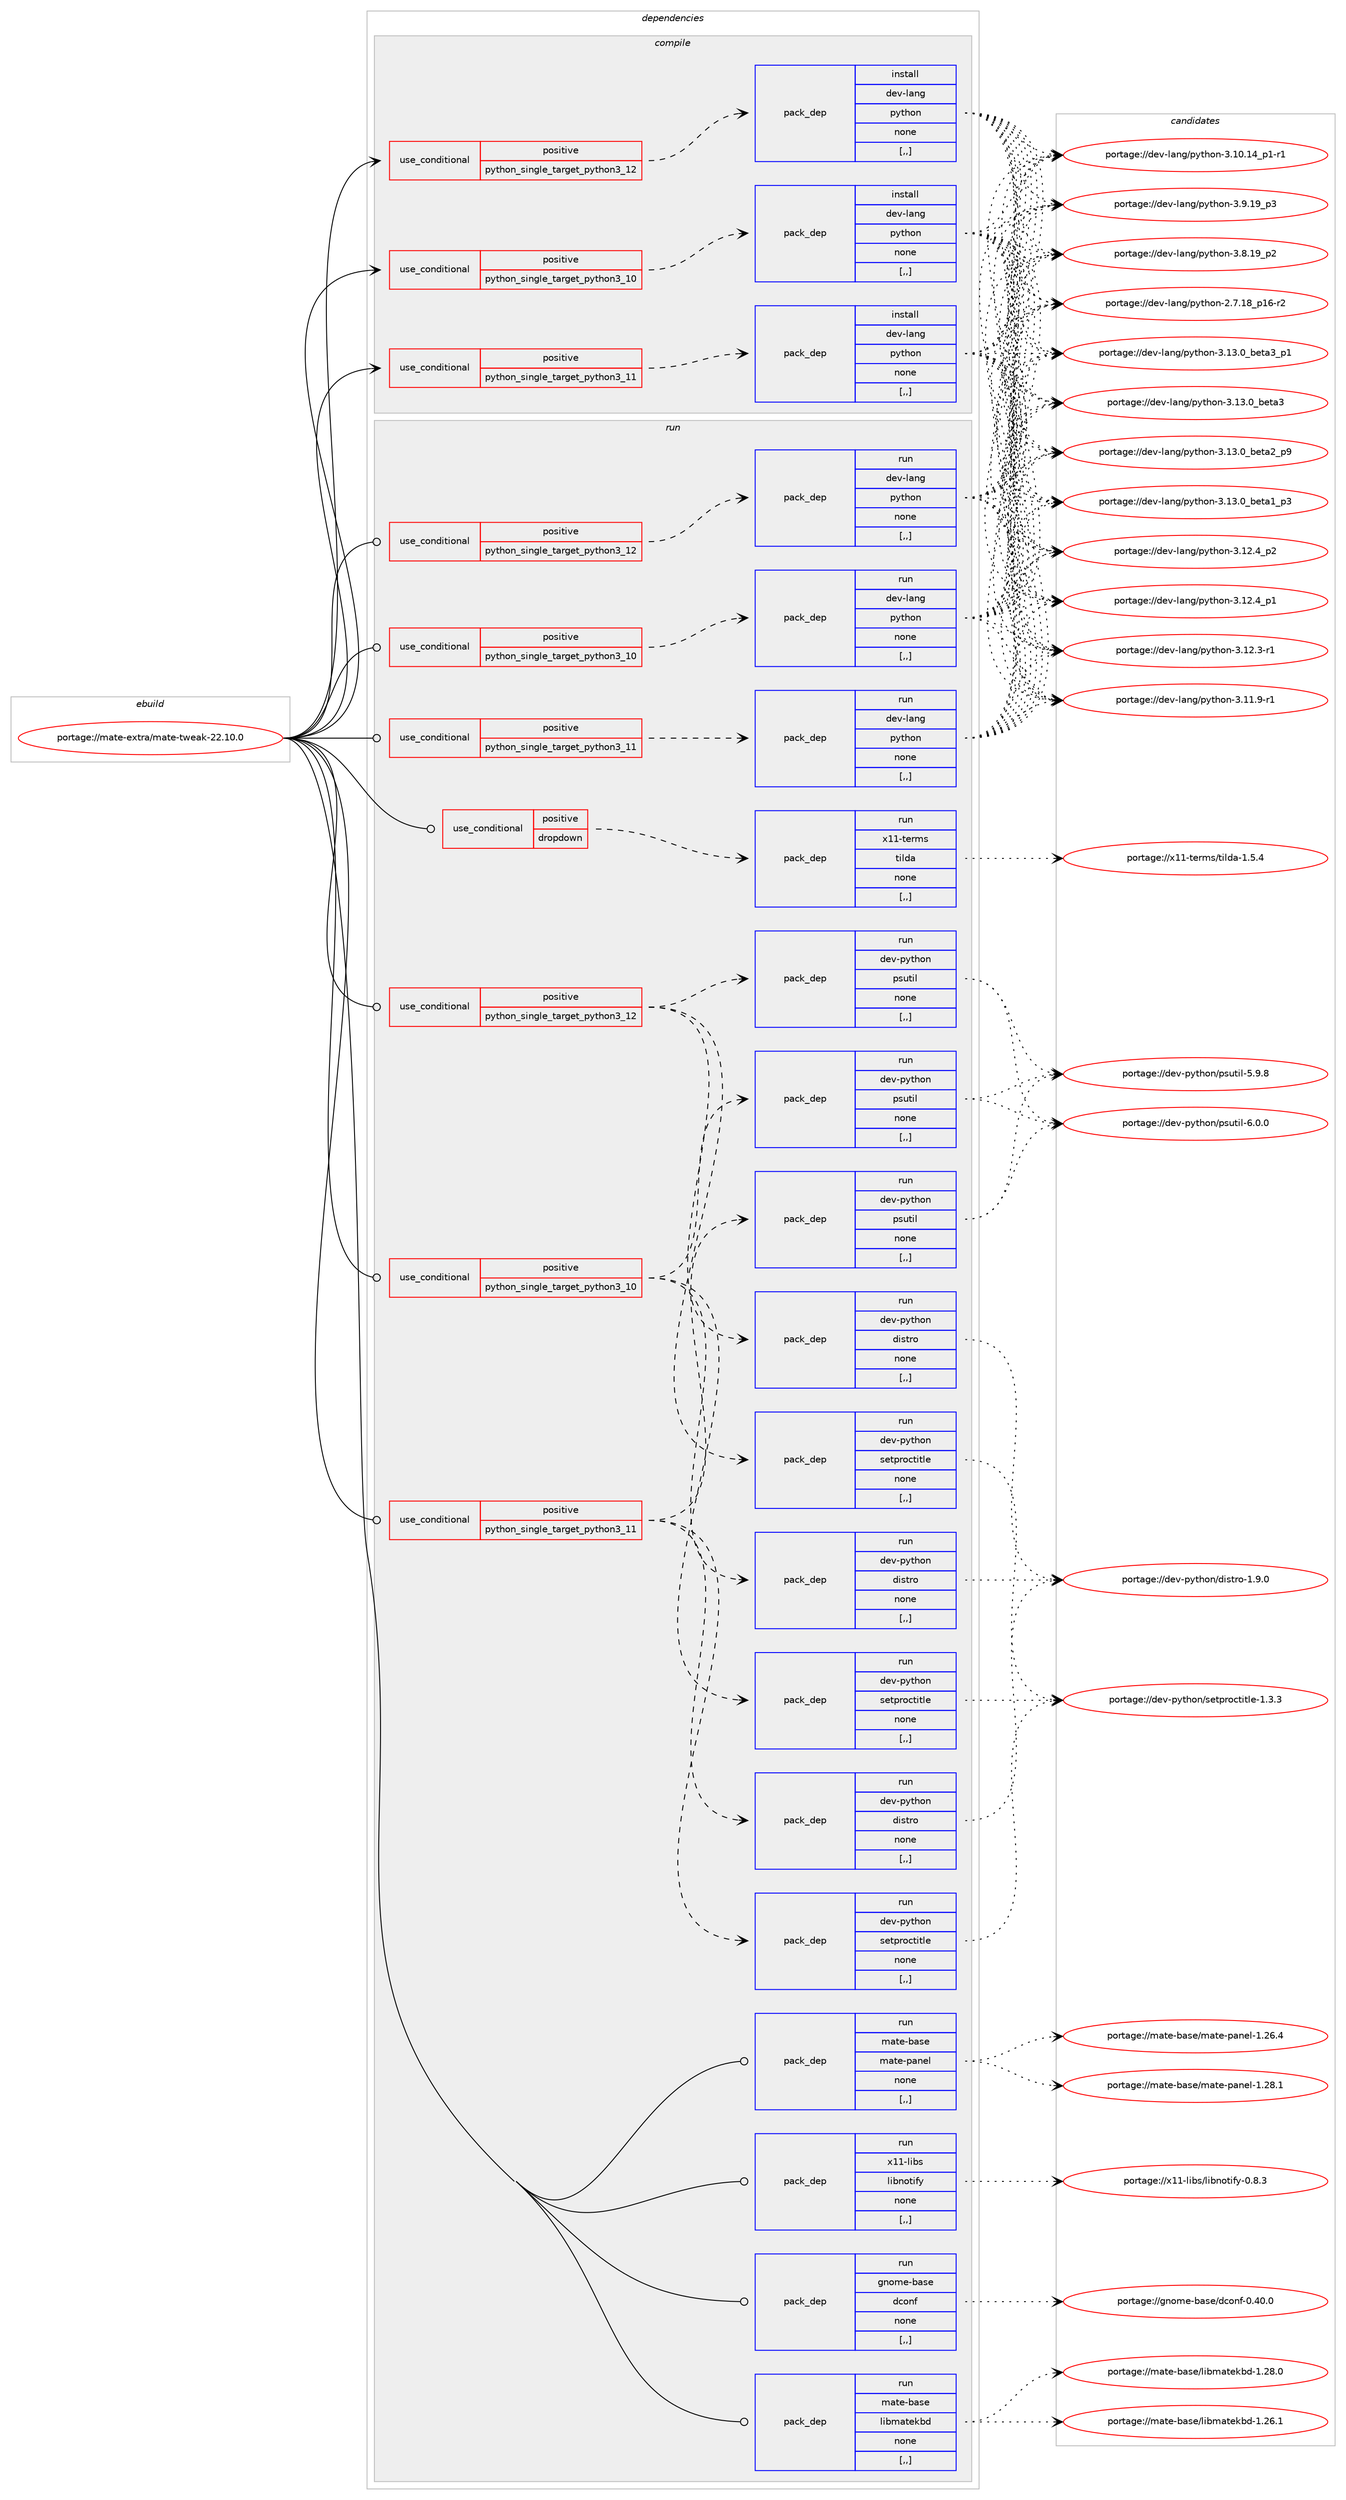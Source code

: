 digraph prolog {

# *************
# Graph options
# *************

newrank=true;
concentrate=true;
compound=true;
graph [rankdir=LR,fontname=Helvetica,fontsize=10,ranksep=1.5];#, ranksep=2.5, nodesep=0.2];
edge  [arrowhead=vee];
node  [fontname=Helvetica,fontsize=10];

# **********
# The ebuild
# **********

subgraph cluster_leftcol {
color=gray;
label=<<i>ebuild</i>>;
id [label="portage://mate-extra/mate-tweak-22.10.0", color=red, width=4, href="../mate-extra/mate-tweak-22.10.0.svg"];
}

# ****************
# The dependencies
# ****************

subgraph cluster_midcol {
color=gray;
label=<<i>dependencies</i>>;
subgraph cluster_compile {
fillcolor="#eeeeee";
style=filled;
label=<<i>compile</i>>;
subgraph cond70923 {
dependency282351 [label=<<TABLE BORDER="0" CELLBORDER="1" CELLSPACING="0" CELLPADDING="4"><TR><TD ROWSPAN="3" CELLPADDING="10">use_conditional</TD></TR><TR><TD>positive</TD></TR><TR><TD>python_single_target_python3_10</TD></TR></TABLE>>, shape=none, color=red];
subgraph pack209093 {
dependency282352 [label=<<TABLE BORDER="0" CELLBORDER="1" CELLSPACING="0" CELLPADDING="4" WIDTH="220"><TR><TD ROWSPAN="6" CELLPADDING="30">pack_dep</TD></TR><TR><TD WIDTH="110">install</TD></TR><TR><TD>dev-lang</TD></TR><TR><TD>python</TD></TR><TR><TD>none</TD></TR><TR><TD>[,,]</TD></TR></TABLE>>, shape=none, color=blue];
}
dependency282351:e -> dependency282352:w [weight=20,style="dashed",arrowhead="vee"];
}
id:e -> dependency282351:w [weight=20,style="solid",arrowhead="vee"];
subgraph cond70924 {
dependency282353 [label=<<TABLE BORDER="0" CELLBORDER="1" CELLSPACING="0" CELLPADDING="4"><TR><TD ROWSPAN="3" CELLPADDING="10">use_conditional</TD></TR><TR><TD>positive</TD></TR><TR><TD>python_single_target_python3_11</TD></TR></TABLE>>, shape=none, color=red];
subgraph pack209094 {
dependency282354 [label=<<TABLE BORDER="0" CELLBORDER="1" CELLSPACING="0" CELLPADDING="4" WIDTH="220"><TR><TD ROWSPAN="6" CELLPADDING="30">pack_dep</TD></TR><TR><TD WIDTH="110">install</TD></TR><TR><TD>dev-lang</TD></TR><TR><TD>python</TD></TR><TR><TD>none</TD></TR><TR><TD>[,,]</TD></TR></TABLE>>, shape=none, color=blue];
}
dependency282353:e -> dependency282354:w [weight=20,style="dashed",arrowhead="vee"];
}
id:e -> dependency282353:w [weight=20,style="solid",arrowhead="vee"];
subgraph cond70925 {
dependency282355 [label=<<TABLE BORDER="0" CELLBORDER="1" CELLSPACING="0" CELLPADDING="4"><TR><TD ROWSPAN="3" CELLPADDING="10">use_conditional</TD></TR><TR><TD>positive</TD></TR><TR><TD>python_single_target_python3_12</TD></TR></TABLE>>, shape=none, color=red];
subgraph pack209095 {
dependency282356 [label=<<TABLE BORDER="0" CELLBORDER="1" CELLSPACING="0" CELLPADDING="4" WIDTH="220"><TR><TD ROWSPAN="6" CELLPADDING="30">pack_dep</TD></TR><TR><TD WIDTH="110">install</TD></TR><TR><TD>dev-lang</TD></TR><TR><TD>python</TD></TR><TR><TD>none</TD></TR><TR><TD>[,,]</TD></TR></TABLE>>, shape=none, color=blue];
}
dependency282355:e -> dependency282356:w [weight=20,style="dashed",arrowhead="vee"];
}
id:e -> dependency282355:w [weight=20,style="solid",arrowhead="vee"];
}
subgraph cluster_compileandrun {
fillcolor="#eeeeee";
style=filled;
label=<<i>compile and run</i>>;
}
subgraph cluster_run {
fillcolor="#eeeeee";
style=filled;
label=<<i>run</i>>;
subgraph cond70926 {
dependency282357 [label=<<TABLE BORDER="0" CELLBORDER="1" CELLSPACING="0" CELLPADDING="4"><TR><TD ROWSPAN="3" CELLPADDING="10">use_conditional</TD></TR><TR><TD>positive</TD></TR><TR><TD>dropdown</TD></TR></TABLE>>, shape=none, color=red];
subgraph pack209096 {
dependency282358 [label=<<TABLE BORDER="0" CELLBORDER="1" CELLSPACING="0" CELLPADDING="4" WIDTH="220"><TR><TD ROWSPAN="6" CELLPADDING="30">pack_dep</TD></TR><TR><TD WIDTH="110">run</TD></TR><TR><TD>x11-terms</TD></TR><TR><TD>tilda</TD></TR><TR><TD>none</TD></TR><TR><TD>[,,]</TD></TR></TABLE>>, shape=none, color=blue];
}
dependency282357:e -> dependency282358:w [weight=20,style="dashed",arrowhead="vee"];
}
id:e -> dependency282357:w [weight=20,style="solid",arrowhead="odot"];
subgraph cond70927 {
dependency282359 [label=<<TABLE BORDER="0" CELLBORDER="1" CELLSPACING="0" CELLPADDING="4"><TR><TD ROWSPAN="3" CELLPADDING="10">use_conditional</TD></TR><TR><TD>positive</TD></TR><TR><TD>python_single_target_python3_10</TD></TR></TABLE>>, shape=none, color=red];
subgraph pack209097 {
dependency282360 [label=<<TABLE BORDER="0" CELLBORDER="1" CELLSPACING="0" CELLPADDING="4" WIDTH="220"><TR><TD ROWSPAN="6" CELLPADDING="30">pack_dep</TD></TR><TR><TD WIDTH="110">run</TD></TR><TR><TD>dev-lang</TD></TR><TR><TD>python</TD></TR><TR><TD>none</TD></TR><TR><TD>[,,]</TD></TR></TABLE>>, shape=none, color=blue];
}
dependency282359:e -> dependency282360:w [weight=20,style="dashed",arrowhead="vee"];
}
id:e -> dependency282359:w [weight=20,style="solid",arrowhead="odot"];
subgraph cond70928 {
dependency282361 [label=<<TABLE BORDER="0" CELLBORDER="1" CELLSPACING="0" CELLPADDING="4"><TR><TD ROWSPAN="3" CELLPADDING="10">use_conditional</TD></TR><TR><TD>positive</TD></TR><TR><TD>python_single_target_python3_10</TD></TR></TABLE>>, shape=none, color=red];
subgraph pack209098 {
dependency282362 [label=<<TABLE BORDER="0" CELLBORDER="1" CELLSPACING="0" CELLPADDING="4" WIDTH="220"><TR><TD ROWSPAN="6" CELLPADDING="30">pack_dep</TD></TR><TR><TD WIDTH="110">run</TD></TR><TR><TD>dev-python</TD></TR><TR><TD>distro</TD></TR><TR><TD>none</TD></TR><TR><TD>[,,]</TD></TR></TABLE>>, shape=none, color=blue];
}
dependency282361:e -> dependency282362:w [weight=20,style="dashed",arrowhead="vee"];
subgraph pack209099 {
dependency282363 [label=<<TABLE BORDER="0" CELLBORDER="1" CELLSPACING="0" CELLPADDING="4" WIDTH="220"><TR><TD ROWSPAN="6" CELLPADDING="30">pack_dep</TD></TR><TR><TD WIDTH="110">run</TD></TR><TR><TD>dev-python</TD></TR><TR><TD>psutil</TD></TR><TR><TD>none</TD></TR><TR><TD>[,,]</TD></TR></TABLE>>, shape=none, color=blue];
}
dependency282361:e -> dependency282363:w [weight=20,style="dashed",arrowhead="vee"];
subgraph pack209100 {
dependency282364 [label=<<TABLE BORDER="0" CELLBORDER="1" CELLSPACING="0" CELLPADDING="4" WIDTH="220"><TR><TD ROWSPAN="6" CELLPADDING="30">pack_dep</TD></TR><TR><TD WIDTH="110">run</TD></TR><TR><TD>dev-python</TD></TR><TR><TD>setproctitle</TD></TR><TR><TD>none</TD></TR><TR><TD>[,,]</TD></TR></TABLE>>, shape=none, color=blue];
}
dependency282361:e -> dependency282364:w [weight=20,style="dashed",arrowhead="vee"];
}
id:e -> dependency282361:w [weight=20,style="solid",arrowhead="odot"];
subgraph cond70929 {
dependency282365 [label=<<TABLE BORDER="0" CELLBORDER="1" CELLSPACING="0" CELLPADDING="4"><TR><TD ROWSPAN="3" CELLPADDING="10">use_conditional</TD></TR><TR><TD>positive</TD></TR><TR><TD>python_single_target_python3_11</TD></TR></TABLE>>, shape=none, color=red];
subgraph pack209101 {
dependency282366 [label=<<TABLE BORDER="0" CELLBORDER="1" CELLSPACING="0" CELLPADDING="4" WIDTH="220"><TR><TD ROWSPAN="6" CELLPADDING="30">pack_dep</TD></TR><TR><TD WIDTH="110">run</TD></TR><TR><TD>dev-lang</TD></TR><TR><TD>python</TD></TR><TR><TD>none</TD></TR><TR><TD>[,,]</TD></TR></TABLE>>, shape=none, color=blue];
}
dependency282365:e -> dependency282366:w [weight=20,style="dashed",arrowhead="vee"];
}
id:e -> dependency282365:w [weight=20,style="solid",arrowhead="odot"];
subgraph cond70930 {
dependency282367 [label=<<TABLE BORDER="0" CELLBORDER="1" CELLSPACING="0" CELLPADDING="4"><TR><TD ROWSPAN="3" CELLPADDING="10">use_conditional</TD></TR><TR><TD>positive</TD></TR><TR><TD>python_single_target_python3_11</TD></TR></TABLE>>, shape=none, color=red];
subgraph pack209102 {
dependency282368 [label=<<TABLE BORDER="0" CELLBORDER="1" CELLSPACING="0" CELLPADDING="4" WIDTH="220"><TR><TD ROWSPAN="6" CELLPADDING="30">pack_dep</TD></TR><TR><TD WIDTH="110">run</TD></TR><TR><TD>dev-python</TD></TR><TR><TD>distro</TD></TR><TR><TD>none</TD></TR><TR><TD>[,,]</TD></TR></TABLE>>, shape=none, color=blue];
}
dependency282367:e -> dependency282368:w [weight=20,style="dashed",arrowhead="vee"];
subgraph pack209103 {
dependency282369 [label=<<TABLE BORDER="0" CELLBORDER="1" CELLSPACING="0" CELLPADDING="4" WIDTH="220"><TR><TD ROWSPAN="6" CELLPADDING="30">pack_dep</TD></TR><TR><TD WIDTH="110">run</TD></TR><TR><TD>dev-python</TD></TR><TR><TD>psutil</TD></TR><TR><TD>none</TD></TR><TR><TD>[,,]</TD></TR></TABLE>>, shape=none, color=blue];
}
dependency282367:e -> dependency282369:w [weight=20,style="dashed",arrowhead="vee"];
subgraph pack209104 {
dependency282370 [label=<<TABLE BORDER="0" CELLBORDER="1" CELLSPACING="0" CELLPADDING="4" WIDTH="220"><TR><TD ROWSPAN="6" CELLPADDING="30">pack_dep</TD></TR><TR><TD WIDTH="110">run</TD></TR><TR><TD>dev-python</TD></TR><TR><TD>setproctitle</TD></TR><TR><TD>none</TD></TR><TR><TD>[,,]</TD></TR></TABLE>>, shape=none, color=blue];
}
dependency282367:e -> dependency282370:w [weight=20,style="dashed",arrowhead="vee"];
}
id:e -> dependency282367:w [weight=20,style="solid",arrowhead="odot"];
subgraph cond70931 {
dependency282371 [label=<<TABLE BORDER="0" CELLBORDER="1" CELLSPACING="0" CELLPADDING="4"><TR><TD ROWSPAN="3" CELLPADDING="10">use_conditional</TD></TR><TR><TD>positive</TD></TR><TR><TD>python_single_target_python3_12</TD></TR></TABLE>>, shape=none, color=red];
subgraph pack209105 {
dependency282372 [label=<<TABLE BORDER="0" CELLBORDER="1" CELLSPACING="0" CELLPADDING="4" WIDTH="220"><TR><TD ROWSPAN="6" CELLPADDING="30">pack_dep</TD></TR><TR><TD WIDTH="110">run</TD></TR><TR><TD>dev-lang</TD></TR><TR><TD>python</TD></TR><TR><TD>none</TD></TR><TR><TD>[,,]</TD></TR></TABLE>>, shape=none, color=blue];
}
dependency282371:e -> dependency282372:w [weight=20,style="dashed",arrowhead="vee"];
}
id:e -> dependency282371:w [weight=20,style="solid",arrowhead="odot"];
subgraph cond70932 {
dependency282373 [label=<<TABLE BORDER="0" CELLBORDER="1" CELLSPACING="0" CELLPADDING="4"><TR><TD ROWSPAN="3" CELLPADDING="10">use_conditional</TD></TR><TR><TD>positive</TD></TR><TR><TD>python_single_target_python3_12</TD></TR></TABLE>>, shape=none, color=red];
subgraph pack209106 {
dependency282374 [label=<<TABLE BORDER="0" CELLBORDER="1" CELLSPACING="0" CELLPADDING="4" WIDTH="220"><TR><TD ROWSPAN="6" CELLPADDING="30">pack_dep</TD></TR><TR><TD WIDTH="110">run</TD></TR><TR><TD>dev-python</TD></TR><TR><TD>distro</TD></TR><TR><TD>none</TD></TR><TR><TD>[,,]</TD></TR></TABLE>>, shape=none, color=blue];
}
dependency282373:e -> dependency282374:w [weight=20,style="dashed",arrowhead="vee"];
subgraph pack209107 {
dependency282375 [label=<<TABLE BORDER="0" CELLBORDER="1" CELLSPACING="0" CELLPADDING="4" WIDTH="220"><TR><TD ROWSPAN="6" CELLPADDING="30">pack_dep</TD></TR><TR><TD WIDTH="110">run</TD></TR><TR><TD>dev-python</TD></TR><TR><TD>psutil</TD></TR><TR><TD>none</TD></TR><TR><TD>[,,]</TD></TR></TABLE>>, shape=none, color=blue];
}
dependency282373:e -> dependency282375:w [weight=20,style="dashed",arrowhead="vee"];
subgraph pack209108 {
dependency282376 [label=<<TABLE BORDER="0" CELLBORDER="1" CELLSPACING="0" CELLPADDING="4" WIDTH="220"><TR><TD ROWSPAN="6" CELLPADDING="30">pack_dep</TD></TR><TR><TD WIDTH="110">run</TD></TR><TR><TD>dev-python</TD></TR><TR><TD>setproctitle</TD></TR><TR><TD>none</TD></TR><TR><TD>[,,]</TD></TR></TABLE>>, shape=none, color=blue];
}
dependency282373:e -> dependency282376:w [weight=20,style="dashed",arrowhead="vee"];
}
id:e -> dependency282373:w [weight=20,style="solid",arrowhead="odot"];
subgraph pack209109 {
dependency282377 [label=<<TABLE BORDER="0" CELLBORDER="1" CELLSPACING="0" CELLPADDING="4" WIDTH="220"><TR><TD ROWSPAN="6" CELLPADDING="30">pack_dep</TD></TR><TR><TD WIDTH="110">run</TD></TR><TR><TD>gnome-base</TD></TR><TR><TD>dconf</TD></TR><TR><TD>none</TD></TR><TR><TD>[,,]</TD></TR></TABLE>>, shape=none, color=blue];
}
id:e -> dependency282377:w [weight=20,style="solid",arrowhead="odot"];
subgraph pack209110 {
dependency282378 [label=<<TABLE BORDER="0" CELLBORDER="1" CELLSPACING="0" CELLPADDING="4" WIDTH="220"><TR><TD ROWSPAN="6" CELLPADDING="30">pack_dep</TD></TR><TR><TD WIDTH="110">run</TD></TR><TR><TD>mate-base</TD></TR><TR><TD>libmatekbd</TD></TR><TR><TD>none</TD></TR><TR><TD>[,,]</TD></TR></TABLE>>, shape=none, color=blue];
}
id:e -> dependency282378:w [weight=20,style="solid",arrowhead="odot"];
subgraph pack209111 {
dependency282379 [label=<<TABLE BORDER="0" CELLBORDER="1" CELLSPACING="0" CELLPADDING="4" WIDTH="220"><TR><TD ROWSPAN="6" CELLPADDING="30">pack_dep</TD></TR><TR><TD WIDTH="110">run</TD></TR><TR><TD>mate-base</TD></TR><TR><TD>mate-panel</TD></TR><TR><TD>none</TD></TR><TR><TD>[,,]</TD></TR></TABLE>>, shape=none, color=blue];
}
id:e -> dependency282379:w [weight=20,style="solid",arrowhead="odot"];
subgraph pack209112 {
dependency282380 [label=<<TABLE BORDER="0" CELLBORDER="1" CELLSPACING="0" CELLPADDING="4" WIDTH="220"><TR><TD ROWSPAN="6" CELLPADDING="30">pack_dep</TD></TR><TR><TD WIDTH="110">run</TD></TR><TR><TD>x11-libs</TD></TR><TR><TD>libnotify</TD></TR><TR><TD>none</TD></TR><TR><TD>[,,]</TD></TR></TABLE>>, shape=none, color=blue];
}
id:e -> dependency282380:w [weight=20,style="solid",arrowhead="odot"];
}
}

# **************
# The candidates
# **************

subgraph cluster_choices {
rank=same;
color=gray;
label=<<i>candidates</i>>;

subgraph choice209093 {
color=black;
nodesep=1;
choice10010111845108971101034711212111610411111045514649514648959810111697519511249 [label="portage://dev-lang/python-3.13.0_beta3_p1", color=red, width=4,href="../dev-lang/python-3.13.0_beta3_p1.svg"];
choice1001011184510897110103471121211161041111104551464951464895981011169751 [label="portage://dev-lang/python-3.13.0_beta3", color=red, width=4,href="../dev-lang/python-3.13.0_beta3.svg"];
choice10010111845108971101034711212111610411111045514649514648959810111697509511257 [label="portage://dev-lang/python-3.13.0_beta2_p9", color=red, width=4,href="../dev-lang/python-3.13.0_beta2_p9.svg"];
choice10010111845108971101034711212111610411111045514649514648959810111697499511251 [label="portage://dev-lang/python-3.13.0_beta1_p3", color=red, width=4,href="../dev-lang/python-3.13.0_beta1_p3.svg"];
choice100101118451089711010347112121116104111110455146495046529511250 [label="portage://dev-lang/python-3.12.4_p2", color=red, width=4,href="../dev-lang/python-3.12.4_p2.svg"];
choice100101118451089711010347112121116104111110455146495046529511249 [label="portage://dev-lang/python-3.12.4_p1", color=red, width=4,href="../dev-lang/python-3.12.4_p1.svg"];
choice100101118451089711010347112121116104111110455146495046514511449 [label="portage://dev-lang/python-3.12.3-r1", color=red, width=4,href="../dev-lang/python-3.12.3-r1.svg"];
choice100101118451089711010347112121116104111110455146494946574511449 [label="portage://dev-lang/python-3.11.9-r1", color=red, width=4,href="../dev-lang/python-3.11.9-r1.svg"];
choice100101118451089711010347112121116104111110455146494846495295112494511449 [label="portage://dev-lang/python-3.10.14_p1-r1", color=red, width=4,href="../dev-lang/python-3.10.14_p1-r1.svg"];
choice100101118451089711010347112121116104111110455146574649579511251 [label="portage://dev-lang/python-3.9.19_p3", color=red, width=4,href="../dev-lang/python-3.9.19_p3.svg"];
choice100101118451089711010347112121116104111110455146564649579511250 [label="portage://dev-lang/python-3.8.19_p2", color=red, width=4,href="../dev-lang/python-3.8.19_p2.svg"];
choice100101118451089711010347112121116104111110455046554649569511249544511450 [label="portage://dev-lang/python-2.7.18_p16-r2", color=red, width=4,href="../dev-lang/python-2.7.18_p16-r2.svg"];
dependency282352:e -> choice10010111845108971101034711212111610411111045514649514648959810111697519511249:w [style=dotted,weight="100"];
dependency282352:e -> choice1001011184510897110103471121211161041111104551464951464895981011169751:w [style=dotted,weight="100"];
dependency282352:e -> choice10010111845108971101034711212111610411111045514649514648959810111697509511257:w [style=dotted,weight="100"];
dependency282352:e -> choice10010111845108971101034711212111610411111045514649514648959810111697499511251:w [style=dotted,weight="100"];
dependency282352:e -> choice100101118451089711010347112121116104111110455146495046529511250:w [style=dotted,weight="100"];
dependency282352:e -> choice100101118451089711010347112121116104111110455146495046529511249:w [style=dotted,weight="100"];
dependency282352:e -> choice100101118451089711010347112121116104111110455146495046514511449:w [style=dotted,weight="100"];
dependency282352:e -> choice100101118451089711010347112121116104111110455146494946574511449:w [style=dotted,weight="100"];
dependency282352:e -> choice100101118451089711010347112121116104111110455146494846495295112494511449:w [style=dotted,weight="100"];
dependency282352:e -> choice100101118451089711010347112121116104111110455146574649579511251:w [style=dotted,weight="100"];
dependency282352:e -> choice100101118451089711010347112121116104111110455146564649579511250:w [style=dotted,weight="100"];
dependency282352:e -> choice100101118451089711010347112121116104111110455046554649569511249544511450:w [style=dotted,weight="100"];
}
subgraph choice209094 {
color=black;
nodesep=1;
choice10010111845108971101034711212111610411111045514649514648959810111697519511249 [label="portage://dev-lang/python-3.13.0_beta3_p1", color=red, width=4,href="../dev-lang/python-3.13.0_beta3_p1.svg"];
choice1001011184510897110103471121211161041111104551464951464895981011169751 [label="portage://dev-lang/python-3.13.0_beta3", color=red, width=4,href="../dev-lang/python-3.13.0_beta3.svg"];
choice10010111845108971101034711212111610411111045514649514648959810111697509511257 [label="portage://dev-lang/python-3.13.0_beta2_p9", color=red, width=4,href="../dev-lang/python-3.13.0_beta2_p9.svg"];
choice10010111845108971101034711212111610411111045514649514648959810111697499511251 [label="portage://dev-lang/python-3.13.0_beta1_p3", color=red, width=4,href="../dev-lang/python-3.13.0_beta1_p3.svg"];
choice100101118451089711010347112121116104111110455146495046529511250 [label="portage://dev-lang/python-3.12.4_p2", color=red, width=4,href="../dev-lang/python-3.12.4_p2.svg"];
choice100101118451089711010347112121116104111110455146495046529511249 [label="portage://dev-lang/python-3.12.4_p1", color=red, width=4,href="../dev-lang/python-3.12.4_p1.svg"];
choice100101118451089711010347112121116104111110455146495046514511449 [label="portage://dev-lang/python-3.12.3-r1", color=red, width=4,href="../dev-lang/python-3.12.3-r1.svg"];
choice100101118451089711010347112121116104111110455146494946574511449 [label="portage://dev-lang/python-3.11.9-r1", color=red, width=4,href="../dev-lang/python-3.11.9-r1.svg"];
choice100101118451089711010347112121116104111110455146494846495295112494511449 [label="portage://dev-lang/python-3.10.14_p1-r1", color=red, width=4,href="../dev-lang/python-3.10.14_p1-r1.svg"];
choice100101118451089711010347112121116104111110455146574649579511251 [label="portage://dev-lang/python-3.9.19_p3", color=red, width=4,href="../dev-lang/python-3.9.19_p3.svg"];
choice100101118451089711010347112121116104111110455146564649579511250 [label="portage://dev-lang/python-3.8.19_p2", color=red, width=4,href="../dev-lang/python-3.8.19_p2.svg"];
choice100101118451089711010347112121116104111110455046554649569511249544511450 [label="portage://dev-lang/python-2.7.18_p16-r2", color=red, width=4,href="../dev-lang/python-2.7.18_p16-r2.svg"];
dependency282354:e -> choice10010111845108971101034711212111610411111045514649514648959810111697519511249:w [style=dotted,weight="100"];
dependency282354:e -> choice1001011184510897110103471121211161041111104551464951464895981011169751:w [style=dotted,weight="100"];
dependency282354:e -> choice10010111845108971101034711212111610411111045514649514648959810111697509511257:w [style=dotted,weight="100"];
dependency282354:e -> choice10010111845108971101034711212111610411111045514649514648959810111697499511251:w [style=dotted,weight="100"];
dependency282354:e -> choice100101118451089711010347112121116104111110455146495046529511250:w [style=dotted,weight="100"];
dependency282354:e -> choice100101118451089711010347112121116104111110455146495046529511249:w [style=dotted,weight="100"];
dependency282354:e -> choice100101118451089711010347112121116104111110455146495046514511449:w [style=dotted,weight="100"];
dependency282354:e -> choice100101118451089711010347112121116104111110455146494946574511449:w [style=dotted,weight="100"];
dependency282354:e -> choice100101118451089711010347112121116104111110455146494846495295112494511449:w [style=dotted,weight="100"];
dependency282354:e -> choice100101118451089711010347112121116104111110455146574649579511251:w [style=dotted,weight="100"];
dependency282354:e -> choice100101118451089711010347112121116104111110455146564649579511250:w [style=dotted,weight="100"];
dependency282354:e -> choice100101118451089711010347112121116104111110455046554649569511249544511450:w [style=dotted,weight="100"];
}
subgraph choice209095 {
color=black;
nodesep=1;
choice10010111845108971101034711212111610411111045514649514648959810111697519511249 [label="portage://dev-lang/python-3.13.0_beta3_p1", color=red, width=4,href="../dev-lang/python-3.13.0_beta3_p1.svg"];
choice1001011184510897110103471121211161041111104551464951464895981011169751 [label="portage://dev-lang/python-3.13.0_beta3", color=red, width=4,href="../dev-lang/python-3.13.0_beta3.svg"];
choice10010111845108971101034711212111610411111045514649514648959810111697509511257 [label="portage://dev-lang/python-3.13.0_beta2_p9", color=red, width=4,href="../dev-lang/python-3.13.0_beta2_p9.svg"];
choice10010111845108971101034711212111610411111045514649514648959810111697499511251 [label="portage://dev-lang/python-3.13.0_beta1_p3", color=red, width=4,href="../dev-lang/python-3.13.0_beta1_p3.svg"];
choice100101118451089711010347112121116104111110455146495046529511250 [label="portage://dev-lang/python-3.12.4_p2", color=red, width=4,href="../dev-lang/python-3.12.4_p2.svg"];
choice100101118451089711010347112121116104111110455146495046529511249 [label="portage://dev-lang/python-3.12.4_p1", color=red, width=4,href="../dev-lang/python-3.12.4_p1.svg"];
choice100101118451089711010347112121116104111110455146495046514511449 [label="portage://dev-lang/python-3.12.3-r1", color=red, width=4,href="../dev-lang/python-3.12.3-r1.svg"];
choice100101118451089711010347112121116104111110455146494946574511449 [label="portage://dev-lang/python-3.11.9-r1", color=red, width=4,href="../dev-lang/python-3.11.9-r1.svg"];
choice100101118451089711010347112121116104111110455146494846495295112494511449 [label="portage://dev-lang/python-3.10.14_p1-r1", color=red, width=4,href="../dev-lang/python-3.10.14_p1-r1.svg"];
choice100101118451089711010347112121116104111110455146574649579511251 [label="portage://dev-lang/python-3.9.19_p3", color=red, width=4,href="../dev-lang/python-3.9.19_p3.svg"];
choice100101118451089711010347112121116104111110455146564649579511250 [label="portage://dev-lang/python-3.8.19_p2", color=red, width=4,href="../dev-lang/python-3.8.19_p2.svg"];
choice100101118451089711010347112121116104111110455046554649569511249544511450 [label="portage://dev-lang/python-2.7.18_p16-r2", color=red, width=4,href="../dev-lang/python-2.7.18_p16-r2.svg"];
dependency282356:e -> choice10010111845108971101034711212111610411111045514649514648959810111697519511249:w [style=dotted,weight="100"];
dependency282356:e -> choice1001011184510897110103471121211161041111104551464951464895981011169751:w [style=dotted,weight="100"];
dependency282356:e -> choice10010111845108971101034711212111610411111045514649514648959810111697509511257:w [style=dotted,weight="100"];
dependency282356:e -> choice10010111845108971101034711212111610411111045514649514648959810111697499511251:w [style=dotted,weight="100"];
dependency282356:e -> choice100101118451089711010347112121116104111110455146495046529511250:w [style=dotted,weight="100"];
dependency282356:e -> choice100101118451089711010347112121116104111110455146495046529511249:w [style=dotted,weight="100"];
dependency282356:e -> choice100101118451089711010347112121116104111110455146495046514511449:w [style=dotted,weight="100"];
dependency282356:e -> choice100101118451089711010347112121116104111110455146494946574511449:w [style=dotted,weight="100"];
dependency282356:e -> choice100101118451089711010347112121116104111110455146494846495295112494511449:w [style=dotted,weight="100"];
dependency282356:e -> choice100101118451089711010347112121116104111110455146574649579511251:w [style=dotted,weight="100"];
dependency282356:e -> choice100101118451089711010347112121116104111110455146564649579511250:w [style=dotted,weight="100"];
dependency282356:e -> choice100101118451089711010347112121116104111110455046554649569511249544511450:w [style=dotted,weight="100"];
}
subgraph choice209096 {
color=black;
nodesep=1;
choice1204949451161011141091154711610510810097454946534652 [label="portage://x11-terms/tilda-1.5.4", color=red, width=4,href="../x11-terms/tilda-1.5.4.svg"];
dependency282358:e -> choice1204949451161011141091154711610510810097454946534652:w [style=dotted,weight="100"];
}
subgraph choice209097 {
color=black;
nodesep=1;
choice10010111845108971101034711212111610411111045514649514648959810111697519511249 [label="portage://dev-lang/python-3.13.0_beta3_p1", color=red, width=4,href="../dev-lang/python-3.13.0_beta3_p1.svg"];
choice1001011184510897110103471121211161041111104551464951464895981011169751 [label="portage://dev-lang/python-3.13.0_beta3", color=red, width=4,href="../dev-lang/python-3.13.0_beta3.svg"];
choice10010111845108971101034711212111610411111045514649514648959810111697509511257 [label="portage://dev-lang/python-3.13.0_beta2_p9", color=red, width=4,href="../dev-lang/python-3.13.0_beta2_p9.svg"];
choice10010111845108971101034711212111610411111045514649514648959810111697499511251 [label="portage://dev-lang/python-3.13.0_beta1_p3", color=red, width=4,href="../dev-lang/python-3.13.0_beta1_p3.svg"];
choice100101118451089711010347112121116104111110455146495046529511250 [label="portage://dev-lang/python-3.12.4_p2", color=red, width=4,href="../dev-lang/python-3.12.4_p2.svg"];
choice100101118451089711010347112121116104111110455146495046529511249 [label="portage://dev-lang/python-3.12.4_p1", color=red, width=4,href="../dev-lang/python-3.12.4_p1.svg"];
choice100101118451089711010347112121116104111110455146495046514511449 [label="portage://dev-lang/python-3.12.3-r1", color=red, width=4,href="../dev-lang/python-3.12.3-r1.svg"];
choice100101118451089711010347112121116104111110455146494946574511449 [label="portage://dev-lang/python-3.11.9-r1", color=red, width=4,href="../dev-lang/python-3.11.9-r1.svg"];
choice100101118451089711010347112121116104111110455146494846495295112494511449 [label="portage://dev-lang/python-3.10.14_p1-r1", color=red, width=4,href="../dev-lang/python-3.10.14_p1-r1.svg"];
choice100101118451089711010347112121116104111110455146574649579511251 [label="portage://dev-lang/python-3.9.19_p3", color=red, width=4,href="../dev-lang/python-3.9.19_p3.svg"];
choice100101118451089711010347112121116104111110455146564649579511250 [label="portage://dev-lang/python-3.8.19_p2", color=red, width=4,href="../dev-lang/python-3.8.19_p2.svg"];
choice100101118451089711010347112121116104111110455046554649569511249544511450 [label="portage://dev-lang/python-2.7.18_p16-r2", color=red, width=4,href="../dev-lang/python-2.7.18_p16-r2.svg"];
dependency282360:e -> choice10010111845108971101034711212111610411111045514649514648959810111697519511249:w [style=dotted,weight="100"];
dependency282360:e -> choice1001011184510897110103471121211161041111104551464951464895981011169751:w [style=dotted,weight="100"];
dependency282360:e -> choice10010111845108971101034711212111610411111045514649514648959810111697509511257:w [style=dotted,weight="100"];
dependency282360:e -> choice10010111845108971101034711212111610411111045514649514648959810111697499511251:w [style=dotted,weight="100"];
dependency282360:e -> choice100101118451089711010347112121116104111110455146495046529511250:w [style=dotted,weight="100"];
dependency282360:e -> choice100101118451089711010347112121116104111110455146495046529511249:w [style=dotted,weight="100"];
dependency282360:e -> choice100101118451089711010347112121116104111110455146495046514511449:w [style=dotted,weight="100"];
dependency282360:e -> choice100101118451089711010347112121116104111110455146494946574511449:w [style=dotted,weight="100"];
dependency282360:e -> choice100101118451089711010347112121116104111110455146494846495295112494511449:w [style=dotted,weight="100"];
dependency282360:e -> choice100101118451089711010347112121116104111110455146574649579511251:w [style=dotted,weight="100"];
dependency282360:e -> choice100101118451089711010347112121116104111110455146564649579511250:w [style=dotted,weight="100"];
dependency282360:e -> choice100101118451089711010347112121116104111110455046554649569511249544511450:w [style=dotted,weight="100"];
}
subgraph choice209098 {
color=black;
nodesep=1;
choice1001011184511212111610411111047100105115116114111454946574648 [label="portage://dev-python/distro-1.9.0", color=red, width=4,href="../dev-python/distro-1.9.0.svg"];
dependency282362:e -> choice1001011184511212111610411111047100105115116114111454946574648:w [style=dotted,weight="100"];
}
subgraph choice209099 {
color=black;
nodesep=1;
choice1001011184511212111610411111047112115117116105108455446484648 [label="portage://dev-python/psutil-6.0.0", color=red, width=4,href="../dev-python/psutil-6.0.0.svg"];
choice1001011184511212111610411111047112115117116105108455346574656 [label="portage://dev-python/psutil-5.9.8", color=red, width=4,href="../dev-python/psutil-5.9.8.svg"];
dependency282363:e -> choice1001011184511212111610411111047112115117116105108455446484648:w [style=dotted,weight="100"];
dependency282363:e -> choice1001011184511212111610411111047112115117116105108455346574656:w [style=dotted,weight="100"];
}
subgraph choice209100 {
color=black;
nodesep=1;
choice100101118451121211161041111104711510111611211411199116105116108101454946514651 [label="portage://dev-python/setproctitle-1.3.3", color=red, width=4,href="../dev-python/setproctitle-1.3.3.svg"];
dependency282364:e -> choice100101118451121211161041111104711510111611211411199116105116108101454946514651:w [style=dotted,weight="100"];
}
subgraph choice209101 {
color=black;
nodesep=1;
choice10010111845108971101034711212111610411111045514649514648959810111697519511249 [label="portage://dev-lang/python-3.13.0_beta3_p1", color=red, width=4,href="../dev-lang/python-3.13.0_beta3_p1.svg"];
choice1001011184510897110103471121211161041111104551464951464895981011169751 [label="portage://dev-lang/python-3.13.0_beta3", color=red, width=4,href="../dev-lang/python-3.13.0_beta3.svg"];
choice10010111845108971101034711212111610411111045514649514648959810111697509511257 [label="portage://dev-lang/python-3.13.0_beta2_p9", color=red, width=4,href="../dev-lang/python-3.13.0_beta2_p9.svg"];
choice10010111845108971101034711212111610411111045514649514648959810111697499511251 [label="portage://dev-lang/python-3.13.0_beta1_p3", color=red, width=4,href="../dev-lang/python-3.13.0_beta1_p3.svg"];
choice100101118451089711010347112121116104111110455146495046529511250 [label="portage://dev-lang/python-3.12.4_p2", color=red, width=4,href="../dev-lang/python-3.12.4_p2.svg"];
choice100101118451089711010347112121116104111110455146495046529511249 [label="portage://dev-lang/python-3.12.4_p1", color=red, width=4,href="../dev-lang/python-3.12.4_p1.svg"];
choice100101118451089711010347112121116104111110455146495046514511449 [label="portage://dev-lang/python-3.12.3-r1", color=red, width=4,href="../dev-lang/python-3.12.3-r1.svg"];
choice100101118451089711010347112121116104111110455146494946574511449 [label="portage://dev-lang/python-3.11.9-r1", color=red, width=4,href="../dev-lang/python-3.11.9-r1.svg"];
choice100101118451089711010347112121116104111110455146494846495295112494511449 [label="portage://dev-lang/python-3.10.14_p1-r1", color=red, width=4,href="../dev-lang/python-3.10.14_p1-r1.svg"];
choice100101118451089711010347112121116104111110455146574649579511251 [label="portage://dev-lang/python-3.9.19_p3", color=red, width=4,href="../dev-lang/python-3.9.19_p3.svg"];
choice100101118451089711010347112121116104111110455146564649579511250 [label="portage://dev-lang/python-3.8.19_p2", color=red, width=4,href="../dev-lang/python-3.8.19_p2.svg"];
choice100101118451089711010347112121116104111110455046554649569511249544511450 [label="portage://dev-lang/python-2.7.18_p16-r2", color=red, width=4,href="../dev-lang/python-2.7.18_p16-r2.svg"];
dependency282366:e -> choice10010111845108971101034711212111610411111045514649514648959810111697519511249:w [style=dotted,weight="100"];
dependency282366:e -> choice1001011184510897110103471121211161041111104551464951464895981011169751:w [style=dotted,weight="100"];
dependency282366:e -> choice10010111845108971101034711212111610411111045514649514648959810111697509511257:w [style=dotted,weight="100"];
dependency282366:e -> choice10010111845108971101034711212111610411111045514649514648959810111697499511251:w [style=dotted,weight="100"];
dependency282366:e -> choice100101118451089711010347112121116104111110455146495046529511250:w [style=dotted,weight="100"];
dependency282366:e -> choice100101118451089711010347112121116104111110455146495046529511249:w [style=dotted,weight="100"];
dependency282366:e -> choice100101118451089711010347112121116104111110455146495046514511449:w [style=dotted,weight="100"];
dependency282366:e -> choice100101118451089711010347112121116104111110455146494946574511449:w [style=dotted,weight="100"];
dependency282366:e -> choice100101118451089711010347112121116104111110455146494846495295112494511449:w [style=dotted,weight="100"];
dependency282366:e -> choice100101118451089711010347112121116104111110455146574649579511251:w [style=dotted,weight="100"];
dependency282366:e -> choice100101118451089711010347112121116104111110455146564649579511250:w [style=dotted,weight="100"];
dependency282366:e -> choice100101118451089711010347112121116104111110455046554649569511249544511450:w [style=dotted,weight="100"];
}
subgraph choice209102 {
color=black;
nodesep=1;
choice1001011184511212111610411111047100105115116114111454946574648 [label="portage://dev-python/distro-1.9.0", color=red, width=4,href="../dev-python/distro-1.9.0.svg"];
dependency282368:e -> choice1001011184511212111610411111047100105115116114111454946574648:w [style=dotted,weight="100"];
}
subgraph choice209103 {
color=black;
nodesep=1;
choice1001011184511212111610411111047112115117116105108455446484648 [label="portage://dev-python/psutil-6.0.0", color=red, width=4,href="../dev-python/psutil-6.0.0.svg"];
choice1001011184511212111610411111047112115117116105108455346574656 [label="portage://dev-python/psutil-5.9.8", color=red, width=4,href="../dev-python/psutil-5.9.8.svg"];
dependency282369:e -> choice1001011184511212111610411111047112115117116105108455446484648:w [style=dotted,weight="100"];
dependency282369:e -> choice1001011184511212111610411111047112115117116105108455346574656:w [style=dotted,weight="100"];
}
subgraph choice209104 {
color=black;
nodesep=1;
choice100101118451121211161041111104711510111611211411199116105116108101454946514651 [label="portage://dev-python/setproctitle-1.3.3", color=red, width=4,href="../dev-python/setproctitle-1.3.3.svg"];
dependency282370:e -> choice100101118451121211161041111104711510111611211411199116105116108101454946514651:w [style=dotted,weight="100"];
}
subgraph choice209105 {
color=black;
nodesep=1;
choice10010111845108971101034711212111610411111045514649514648959810111697519511249 [label="portage://dev-lang/python-3.13.0_beta3_p1", color=red, width=4,href="../dev-lang/python-3.13.0_beta3_p1.svg"];
choice1001011184510897110103471121211161041111104551464951464895981011169751 [label="portage://dev-lang/python-3.13.0_beta3", color=red, width=4,href="../dev-lang/python-3.13.0_beta3.svg"];
choice10010111845108971101034711212111610411111045514649514648959810111697509511257 [label="portage://dev-lang/python-3.13.0_beta2_p9", color=red, width=4,href="../dev-lang/python-3.13.0_beta2_p9.svg"];
choice10010111845108971101034711212111610411111045514649514648959810111697499511251 [label="portage://dev-lang/python-3.13.0_beta1_p3", color=red, width=4,href="../dev-lang/python-3.13.0_beta1_p3.svg"];
choice100101118451089711010347112121116104111110455146495046529511250 [label="portage://dev-lang/python-3.12.4_p2", color=red, width=4,href="../dev-lang/python-3.12.4_p2.svg"];
choice100101118451089711010347112121116104111110455146495046529511249 [label="portage://dev-lang/python-3.12.4_p1", color=red, width=4,href="../dev-lang/python-3.12.4_p1.svg"];
choice100101118451089711010347112121116104111110455146495046514511449 [label="portage://dev-lang/python-3.12.3-r1", color=red, width=4,href="../dev-lang/python-3.12.3-r1.svg"];
choice100101118451089711010347112121116104111110455146494946574511449 [label="portage://dev-lang/python-3.11.9-r1", color=red, width=4,href="../dev-lang/python-3.11.9-r1.svg"];
choice100101118451089711010347112121116104111110455146494846495295112494511449 [label="portage://dev-lang/python-3.10.14_p1-r1", color=red, width=4,href="../dev-lang/python-3.10.14_p1-r1.svg"];
choice100101118451089711010347112121116104111110455146574649579511251 [label="portage://dev-lang/python-3.9.19_p3", color=red, width=4,href="../dev-lang/python-3.9.19_p3.svg"];
choice100101118451089711010347112121116104111110455146564649579511250 [label="portage://dev-lang/python-3.8.19_p2", color=red, width=4,href="../dev-lang/python-3.8.19_p2.svg"];
choice100101118451089711010347112121116104111110455046554649569511249544511450 [label="portage://dev-lang/python-2.7.18_p16-r2", color=red, width=4,href="../dev-lang/python-2.7.18_p16-r2.svg"];
dependency282372:e -> choice10010111845108971101034711212111610411111045514649514648959810111697519511249:w [style=dotted,weight="100"];
dependency282372:e -> choice1001011184510897110103471121211161041111104551464951464895981011169751:w [style=dotted,weight="100"];
dependency282372:e -> choice10010111845108971101034711212111610411111045514649514648959810111697509511257:w [style=dotted,weight="100"];
dependency282372:e -> choice10010111845108971101034711212111610411111045514649514648959810111697499511251:w [style=dotted,weight="100"];
dependency282372:e -> choice100101118451089711010347112121116104111110455146495046529511250:w [style=dotted,weight="100"];
dependency282372:e -> choice100101118451089711010347112121116104111110455146495046529511249:w [style=dotted,weight="100"];
dependency282372:e -> choice100101118451089711010347112121116104111110455146495046514511449:w [style=dotted,weight="100"];
dependency282372:e -> choice100101118451089711010347112121116104111110455146494946574511449:w [style=dotted,weight="100"];
dependency282372:e -> choice100101118451089711010347112121116104111110455146494846495295112494511449:w [style=dotted,weight="100"];
dependency282372:e -> choice100101118451089711010347112121116104111110455146574649579511251:w [style=dotted,weight="100"];
dependency282372:e -> choice100101118451089711010347112121116104111110455146564649579511250:w [style=dotted,weight="100"];
dependency282372:e -> choice100101118451089711010347112121116104111110455046554649569511249544511450:w [style=dotted,weight="100"];
}
subgraph choice209106 {
color=black;
nodesep=1;
choice1001011184511212111610411111047100105115116114111454946574648 [label="portage://dev-python/distro-1.9.0", color=red, width=4,href="../dev-python/distro-1.9.0.svg"];
dependency282374:e -> choice1001011184511212111610411111047100105115116114111454946574648:w [style=dotted,weight="100"];
}
subgraph choice209107 {
color=black;
nodesep=1;
choice1001011184511212111610411111047112115117116105108455446484648 [label="portage://dev-python/psutil-6.0.0", color=red, width=4,href="../dev-python/psutil-6.0.0.svg"];
choice1001011184511212111610411111047112115117116105108455346574656 [label="portage://dev-python/psutil-5.9.8", color=red, width=4,href="../dev-python/psutil-5.9.8.svg"];
dependency282375:e -> choice1001011184511212111610411111047112115117116105108455446484648:w [style=dotted,weight="100"];
dependency282375:e -> choice1001011184511212111610411111047112115117116105108455346574656:w [style=dotted,weight="100"];
}
subgraph choice209108 {
color=black;
nodesep=1;
choice100101118451121211161041111104711510111611211411199116105116108101454946514651 [label="portage://dev-python/setproctitle-1.3.3", color=red, width=4,href="../dev-python/setproctitle-1.3.3.svg"];
dependency282376:e -> choice100101118451121211161041111104711510111611211411199116105116108101454946514651:w [style=dotted,weight="100"];
}
subgraph choice209109 {
color=black;
nodesep=1;
choice103110111109101459897115101471009911111010245484652484648 [label="portage://gnome-base/dconf-0.40.0", color=red, width=4,href="../gnome-base/dconf-0.40.0.svg"];
dependency282377:e -> choice103110111109101459897115101471009911111010245484652484648:w [style=dotted,weight="100"];
}
subgraph choice209110 {
color=black;
nodesep=1;
choice109971161014598971151014710810598109971161011079810045494650564648 [label="portage://mate-base/libmatekbd-1.28.0", color=red, width=4,href="../mate-base/libmatekbd-1.28.0.svg"];
choice109971161014598971151014710810598109971161011079810045494650544649 [label="portage://mate-base/libmatekbd-1.26.1", color=red, width=4,href="../mate-base/libmatekbd-1.26.1.svg"];
dependency282378:e -> choice109971161014598971151014710810598109971161011079810045494650564648:w [style=dotted,weight="100"];
dependency282378:e -> choice109971161014598971151014710810598109971161011079810045494650544649:w [style=dotted,weight="100"];
}
subgraph choice209111 {
color=black;
nodesep=1;
choice109971161014598971151014710997116101451129711010110845494650564649 [label="portage://mate-base/mate-panel-1.28.1", color=red, width=4,href="../mate-base/mate-panel-1.28.1.svg"];
choice109971161014598971151014710997116101451129711010110845494650544652 [label="portage://mate-base/mate-panel-1.26.4", color=red, width=4,href="../mate-base/mate-panel-1.26.4.svg"];
dependency282379:e -> choice109971161014598971151014710997116101451129711010110845494650564649:w [style=dotted,weight="100"];
dependency282379:e -> choice109971161014598971151014710997116101451129711010110845494650544652:w [style=dotted,weight="100"];
}
subgraph choice209112 {
color=black;
nodesep=1;
choice120494945108105981154710810598110111116105102121454846564651 [label="portage://x11-libs/libnotify-0.8.3", color=red, width=4,href="../x11-libs/libnotify-0.8.3.svg"];
dependency282380:e -> choice120494945108105981154710810598110111116105102121454846564651:w [style=dotted,weight="100"];
}
}

}
